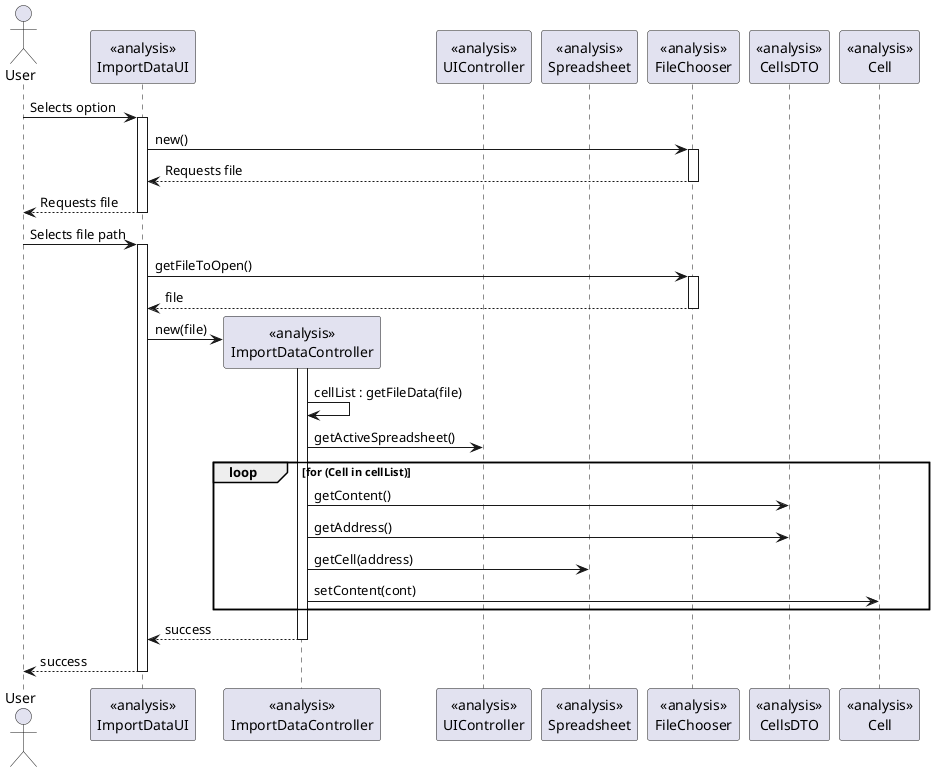 @startuml us084_analysis_import.png

actor User
participant "<<analysis>>\nImportDataUI" as UI
participant "<<analysis>>\nImportDataController" as Controller
participant "<<analysis>>\nUIController" as UIController
participant "<<analysis>>\nSpreadsheet" as Spreadsheet
participant "<<analysis>>\nFileChooser" as FileChooser
participant "<<analysis>>\nCellsDTO" as CellsDTO
participant "<<analysis>>\nCell" as Cell 

User -> UI : Selects option
activate UI
UI -> FileChooser : new()
activate FileChooser
UI <-- FileChooser : Requests file
deactivate FileChooser
User <-- UI : Requests file
deactivate UI
User -> UI : Selects file path
activate UI
UI -> FileChooser : getFileToOpen()
activate FileChooser
UI <-- FileChooser : file
deactivate FileChooser
create Controller
UI -> Controller : new(file)
activate Controller
Controller -> Controller : cellList : getFileData(file)
Controller -> UIController : getActiveSpreadsheet()
loop for (Cell in cellList)
    Controller -> CellsDTO : getContent()
    Controller -> CellsDTO : getAddress()
    Controller -> Spreadsheet : getCell(address)
    Controller -> Cell : setContent(cont)
end
UI <-- Controller : success
deactivate Controller
User <-- UI : success
deactivate UI

@enduml us084_analysis_import.png

